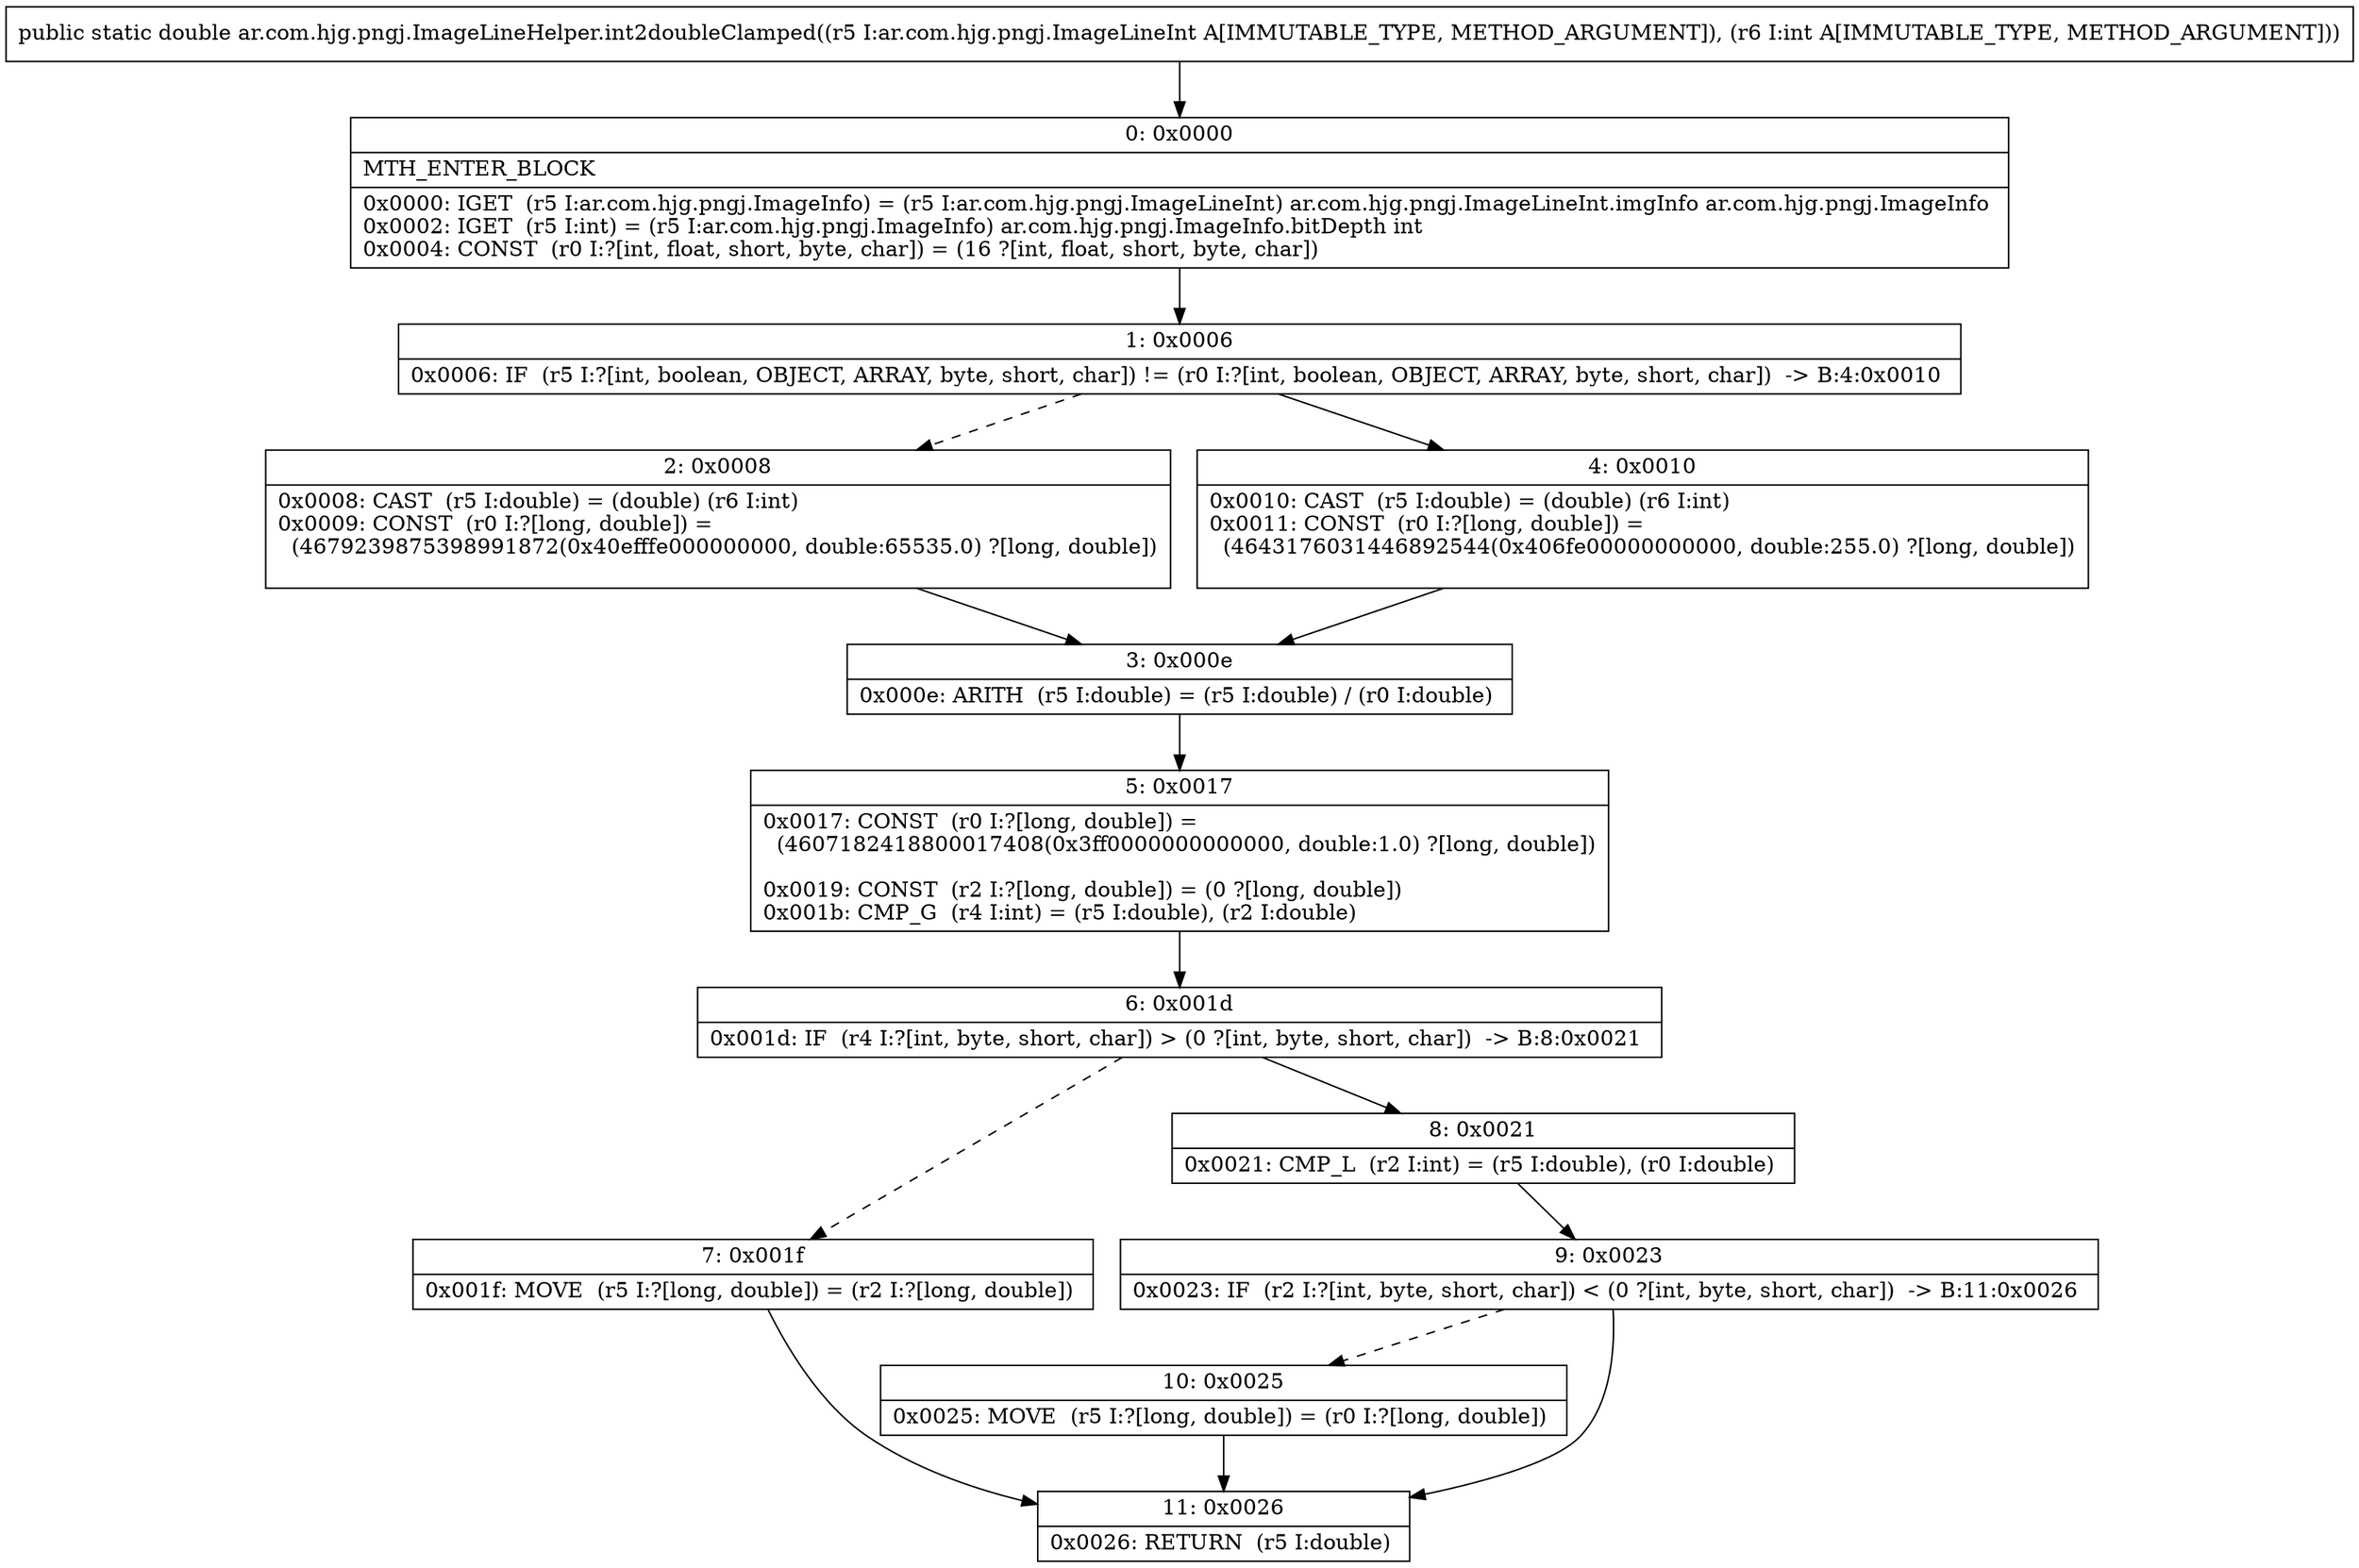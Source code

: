digraph "CFG forar.com.hjg.pngj.ImageLineHelper.int2doubleClamped(Lar\/com\/hjg\/pngj\/ImageLineInt;I)D" {
Node_0 [shape=record,label="{0\:\ 0x0000|MTH_ENTER_BLOCK\l|0x0000: IGET  (r5 I:ar.com.hjg.pngj.ImageInfo) = (r5 I:ar.com.hjg.pngj.ImageLineInt) ar.com.hjg.pngj.ImageLineInt.imgInfo ar.com.hjg.pngj.ImageInfo \l0x0002: IGET  (r5 I:int) = (r5 I:ar.com.hjg.pngj.ImageInfo) ar.com.hjg.pngj.ImageInfo.bitDepth int \l0x0004: CONST  (r0 I:?[int, float, short, byte, char]) = (16 ?[int, float, short, byte, char]) \l}"];
Node_1 [shape=record,label="{1\:\ 0x0006|0x0006: IF  (r5 I:?[int, boolean, OBJECT, ARRAY, byte, short, char]) != (r0 I:?[int, boolean, OBJECT, ARRAY, byte, short, char])  \-\> B:4:0x0010 \l}"];
Node_2 [shape=record,label="{2\:\ 0x0008|0x0008: CAST  (r5 I:double) = (double) (r6 I:int) \l0x0009: CONST  (r0 I:?[long, double]) = \l  (4679239875398991872(0x40efffe000000000, double:65535.0) ?[long, double])\l \l}"];
Node_3 [shape=record,label="{3\:\ 0x000e|0x000e: ARITH  (r5 I:double) = (r5 I:double) \/ (r0 I:double) \l}"];
Node_4 [shape=record,label="{4\:\ 0x0010|0x0010: CAST  (r5 I:double) = (double) (r6 I:int) \l0x0011: CONST  (r0 I:?[long, double]) = \l  (4643176031446892544(0x406fe00000000000, double:255.0) ?[long, double])\l \l}"];
Node_5 [shape=record,label="{5\:\ 0x0017|0x0017: CONST  (r0 I:?[long, double]) = \l  (4607182418800017408(0x3ff0000000000000, double:1.0) ?[long, double])\l \l0x0019: CONST  (r2 I:?[long, double]) = (0 ?[long, double]) \l0x001b: CMP_G  (r4 I:int) = (r5 I:double), (r2 I:double) \l}"];
Node_6 [shape=record,label="{6\:\ 0x001d|0x001d: IF  (r4 I:?[int, byte, short, char]) \> (0 ?[int, byte, short, char])  \-\> B:8:0x0021 \l}"];
Node_7 [shape=record,label="{7\:\ 0x001f|0x001f: MOVE  (r5 I:?[long, double]) = (r2 I:?[long, double]) \l}"];
Node_8 [shape=record,label="{8\:\ 0x0021|0x0021: CMP_L  (r2 I:int) = (r5 I:double), (r0 I:double) \l}"];
Node_9 [shape=record,label="{9\:\ 0x0023|0x0023: IF  (r2 I:?[int, byte, short, char]) \< (0 ?[int, byte, short, char])  \-\> B:11:0x0026 \l}"];
Node_10 [shape=record,label="{10\:\ 0x0025|0x0025: MOVE  (r5 I:?[long, double]) = (r0 I:?[long, double]) \l}"];
Node_11 [shape=record,label="{11\:\ 0x0026|0x0026: RETURN  (r5 I:double) \l}"];
MethodNode[shape=record,label="{public static double ar.com.hjg.pngj.ImageLineHelper.int2doubleClamped((r5 I:ar.com.hjg.pngj.ImageLineInt A[IMMUTABLE_TYPE, METHOD_ARGUMENT]), (r6 I:int A[IMMUTABLE_TYPE, METHOD_ARGUMENT])) }"];
MethodNode -> Node_0;
Node_0 -> Node_1;
Node_1 -> Node_2[style=dashed];
Node_1 -> Node_4;
Node_2 -> Node_3;
Node_3 -> Node_5;
Node_4 -> Node_3;
Node_5 -> Node_6;
Node_6 -> Node_7[style=dashed];
Node_6 -> Node_8;
Node_7 -> Node_11;
Node_8 -> Node_9;
Node_9 -> Node_10[style=dashed];
Node_9 -> Node_11;
Node_10 -> Node_11;
}

